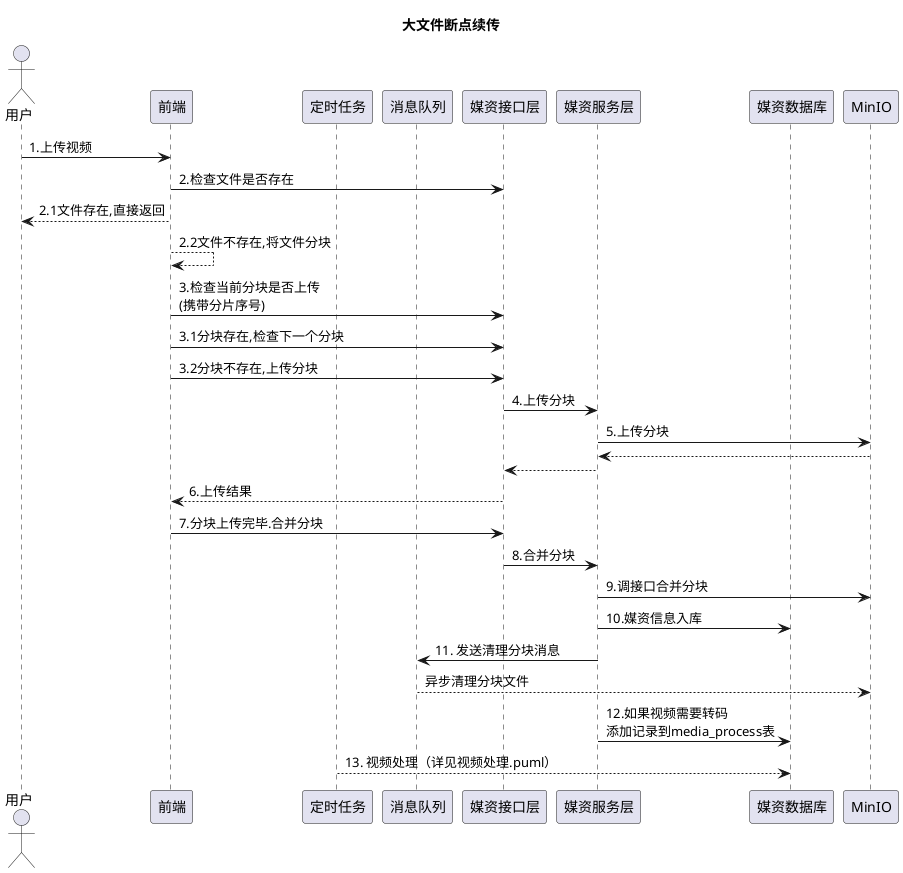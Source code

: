 @startuml
title 大文件断点续传
'https://plantuml.com/sequence-diagram

actor 用户 as user

participant "前端" as front
participant "定时任务" as xxl_job
participant "消息队列" as mq
participant "媒资接口层" as media_controller
participant "媒资服务层" as media_service
participant "媒资数据库" as media_db
participant MinIO as MinIO

user->front: 1.上传视频
front->media_controller: 2.检查文件是否存在
front-->user: 2.1文件存在,直接返回
front-->front: 2.2文件不存在,将文件分块
front->media_controller: 3.检查当前分块是否上传\n(携带分片序号)
front->media_controller: 3.1分块存在,检查下一个分块
front->media_controller: 3.2分块不存在,上传分块
media_controller->media_service: 4.上传分块
media_service->MinIO: 5.上传分块
MinIO-->media_service
media_service-->media_controller
media_controller-->front: 6.上传结果
front->media_controller: 7.分块上传完毕.合并分块
media_controller->media_service: 8.合并分块
media_service->MinIO: 9.调接口合并分块
media_service->media_db: 10.媒资信息入库
media_service->mq: 11. 发送清理分块消息
mq-->MinIO: 异步清理分块文件
media_service->media_db: 12.如果视频需要转码\n添加记录到media_process表
xxl_job-->media_db: 13. 视频处理（详见视频处理.puml）


@enduml